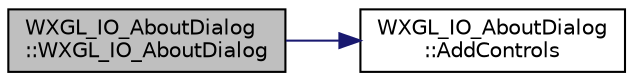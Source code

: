 digraph "WXGL_IO_AboutDialog::WXGL_IO_AboutDialog"
{
  edge [fontname="Helvetica",fontsize="10",labelfontname="Helvetica",labelfontsize="10"];
  node [fontname="Helvetica",fontsize="10",shape=record];
  rankdir="LR";
  Node1 [label="WXGL_IO_AboutDialog\l::WXGL_IO_AboutDialog",height=0.2,width=0.4,color="black", fillcolor="grey75", style="filled", fontcolor="black"];
  Node1 -> Node2 [color="midnightblue",fontsize="10",style="solid",fontname="Helvetica"];
  Node2 [label="WXGL_IO_AboutDialog\l::AddControls",height=0.2,width=0.4,color="black", fillcolor="white", style="filled",URL="$classWXGL__IO__AboutDialog.html#a9542f223785d94ce0ce54ca1552d60ae"];
}
